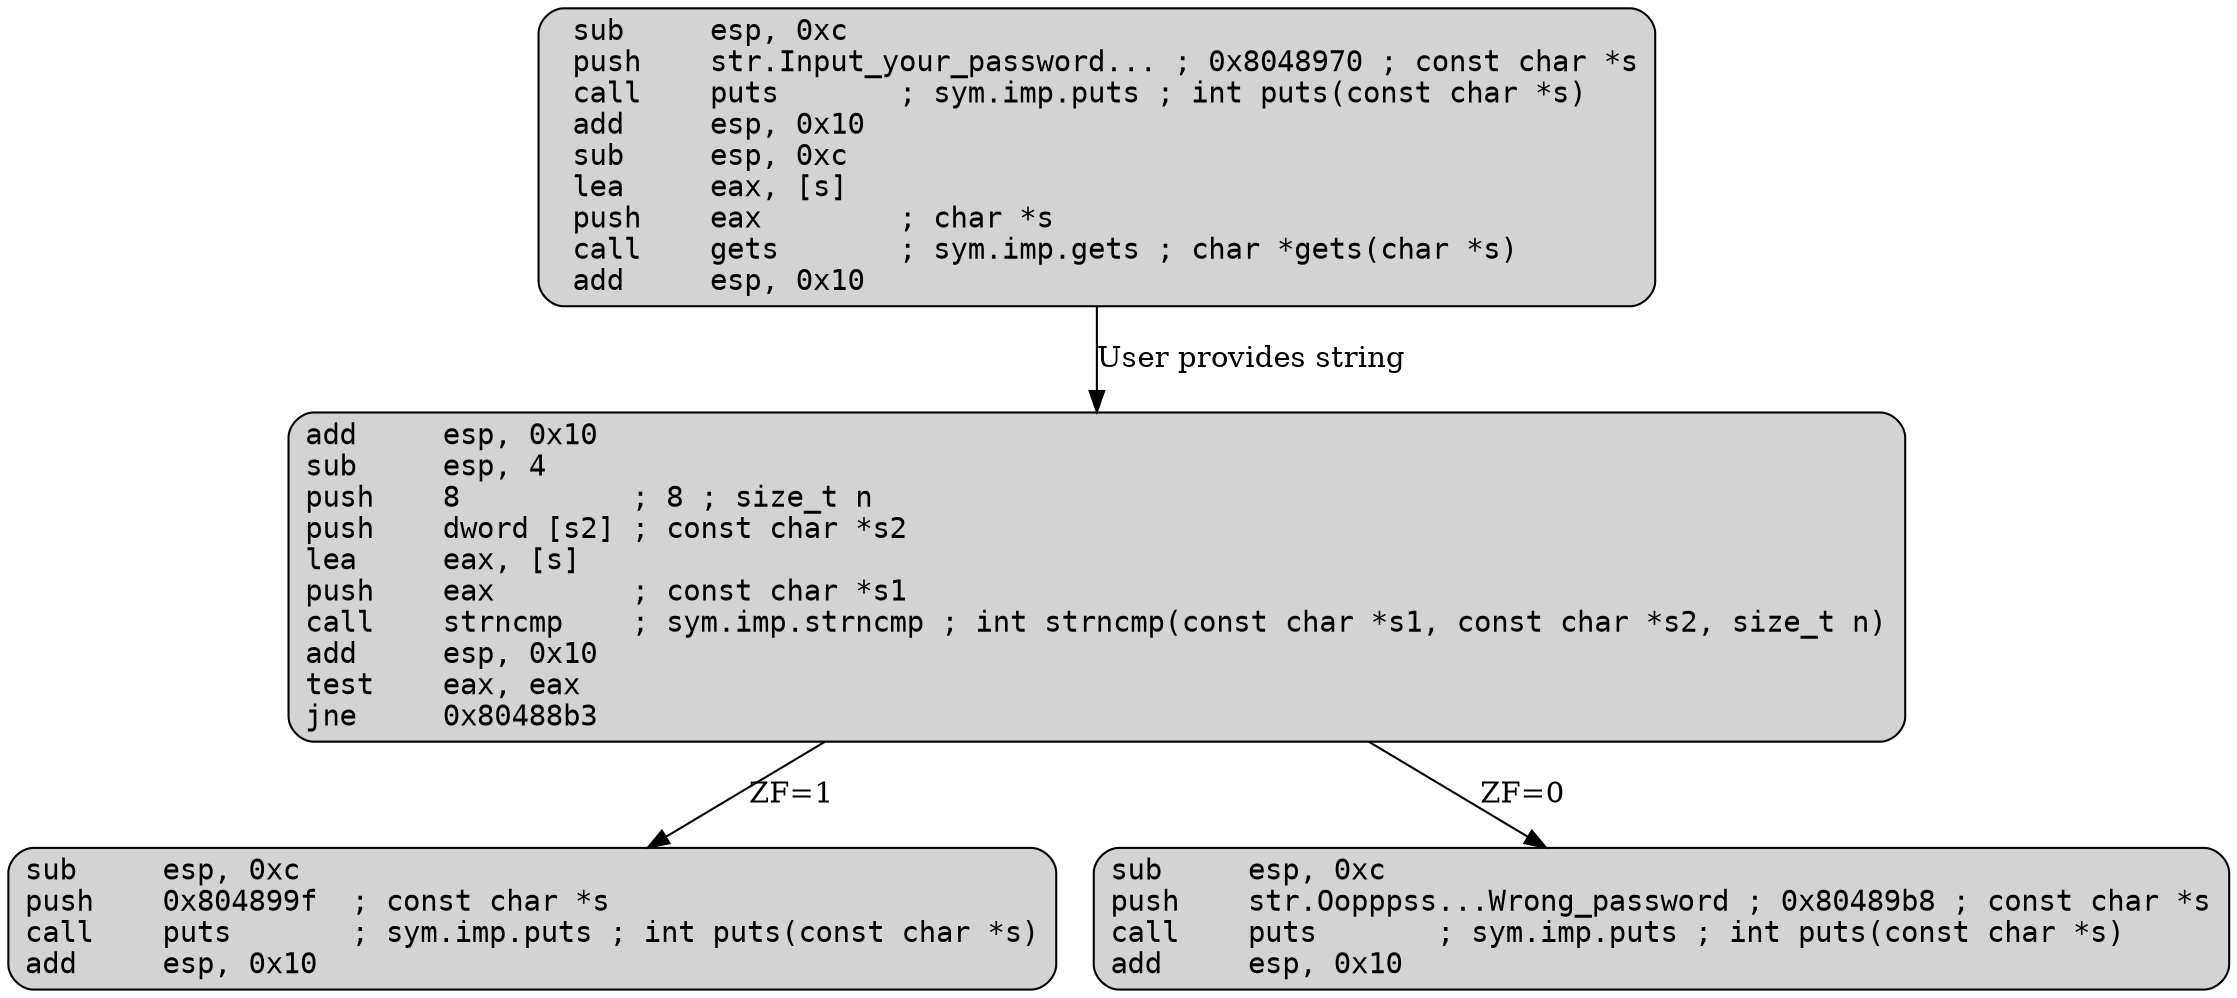 digraph challenge1 {
    graph [labeljust="l"];
    node [labeljust="l"; fontname="courier"; shape="rect"; style="filled, rounded";];

    get_password [
        label=" sub     esp, 0xc\l push    str.Input_your_password... ; 0x8048970 ; const char *s\l call    puts       ; sym.imp.puts ; int puts(const char *s)\l add     esp, 0x10\l sub     esp, 0xc\l lea     eax, [s]\l push    eax        ; char *s\l call    gets       ; sym.imp.gets ; char *gets(char *s)\l add     esp, 0x10\l"
    ]

    check_password [
        label="add     esp, 0x10\lsub     esp, 4\lpush    8          ; 8 ; size_t n\lpush    dword [s2] ; const char *s2\llea     eax, [s]\lpush    eax        ; const char *s1\lcall    strncmp    ; sym.imp.strncmp ; int strncmp(const char *s1, const char *s2, size_t n)\ladd     esp, 0x10\ltest    eax, eax\ljne     0x80488b3\l"
    ]

    password_right [
        label="sub     esp, 0xc \lpush    0x804899f  ; const char *s \lcall    puts       ; sym.imp.puts ; int puts(const char *s)\ladd     esp, 0x10 \l" 
    ]

    password_wrong [
        label="sub     esp, 0xc\lpush    str.Oopppss...Wrong_password ; 0x80489b8 ; const char *s\lcall    puts       ; sym.imp.puts ; int puts(const char *s)\ladd     esp, 0x10\l"
    ]

    get_password -> check_password [label="User provides string"];
    check_password -> password_right [label="ZF=1"];
    check_password -> password_wrong [label="ZF=0"];
}
